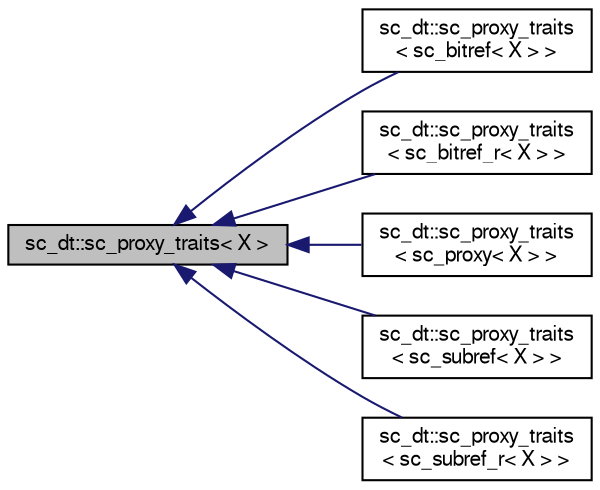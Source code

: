 digraph "sc_dt::sc_proxy_traits&lt; X &gt;"
{
  edge [fontname="FreeSans",fontsize="10",labelfontname="FreeSans",labelfontsize="10"];
  node [fontname="FreeSans",fontsize="10",shape=record];
  rankdir="LR";
  Node0 [label="sc_dt::sc_proxy_traits\< X \>",height=0.2,width=0.4,color="black", fillcolor="grey75", style="filled", fontcolor="black"];
  Node0 -> Node1 [dir="back",color="midnightblue",fontsize="10",style="solid",fontname="FreeSans"];
  Node1 [label="sc_dt::sc_proxy_traits\l\< sc_bitref\< X \> \>",height=0.2,width=0.4,color="black", fillcolor="white", style="filled",URL="$a01464.html"];
  Node0 -> Node2 [dir="back",color="midnightblue",fontsize="10",style="solid",fontname="FreeSans"];
  Node2 [label="sc_dt::sc_proxy_traits\l\< sc_bitref_r\< X \> \>",height=0.2,width=0.4,color="black", fillcolor="white", style="filled",URL="$a01460.html"];
  Node0 -> Node3 [dir="back",color="midnightblue",fontsize="10",style="solid",fontname="FreeSans"];
  Node3 [label="sc_dt::sc_proxy_traits\l\< sc_proxy\< X \> \>",height=0.2,width=0.4,color="black", fillcolor="white", style="filled",URL="$a01476.html"];
  Node0 -> Node4 [dir="back",color="midnightblue",fontsize="10",style="solid",fontname="FreeSans"];
  Node4 [label="sc_dt::sc_proxy_traits\l\< sc_subref\< X \> \>",height=0.2,width=0.4,color="black", fillcolor="white", style="filled",URL="$a01472.html"];
  Node0 -> Node5 [dir="back",color="midnightblue",fontsize="10",style="solid",fontname="FreeSans"];
  Node5 [label="sc_dt::sc_proxy_traits\l\< sc_subref_r\< X \> \>",height=0.2,width=0.4,color="black", fillcolor="white", style="filled",URL="$a01468.html"];
}
